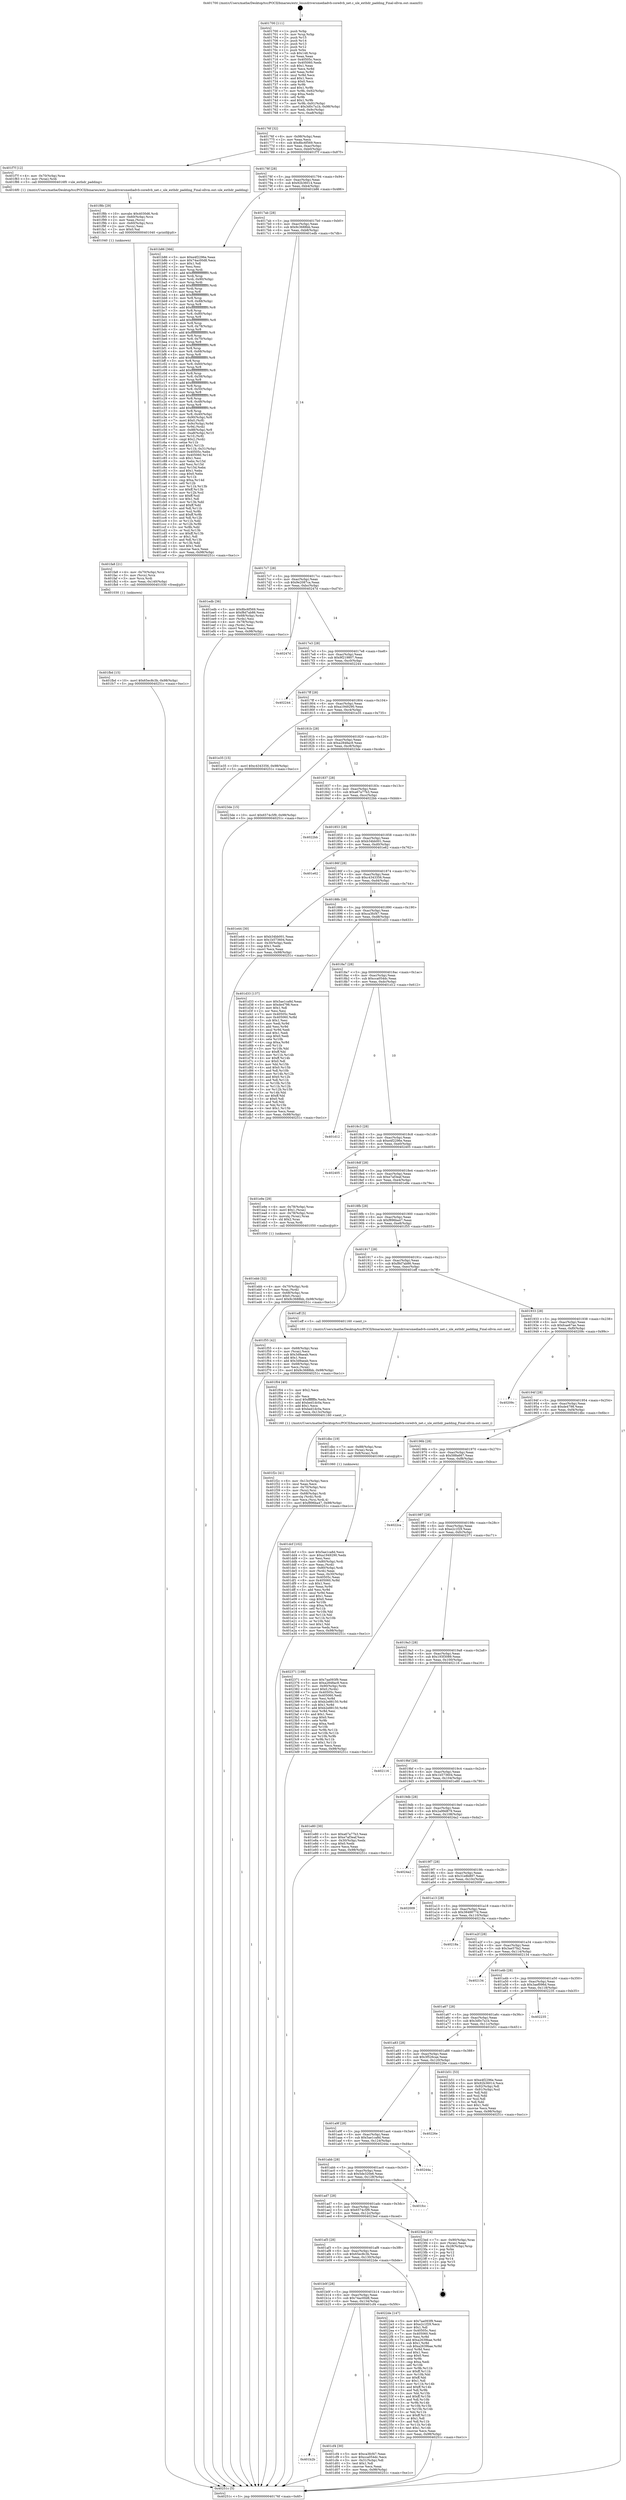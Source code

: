 digraph "0x401700" {
  label = "0x401700 (/mnt/c/Users/mathe/Desktop/tcc/POCII/binaries/extr_linuxdriversmediadvb-coredvb_net.c_ule_exthdr_padding_Final-ollvm.out::main(0))"
  labelloc = "t"
  node[shape=record]

  Entry [label="",width=0.3,height=0.3,shape=circle,fillcolor=black,style=filled]
  "0x40176f" [label="{
     0x40176f [32]\l
     | [instrs]\l
     &nbsp;&nbsp;0x40176f \<+6\>: mov -0x98(%rbp),%eax\l
     &nbsp;&nbsp;0x401775 \<+2\>: mov %eax,%ecx\l
     &nbsp;&nbsp;0x401777 \<+6\>: sub $0x8bc6f569,%ecx\l
     &nbsp;&nbsp;0x40177d \<+6\>: mov %eax,-0xac(%rbp)\l
     &nbsp;&nbsp;0x401783 \<+6\>: mov %ecx,-0xb0(%rbp)\l
     &nbsp;&nbsp;0x401789 \<+6\>: je 0000000000401f7f \<main+0x87f\>\l
  }"]
  "0x401f7f" [label="{
     0x401f7f [12]\l
     | [instrs]\l
     &nbsp;&nbsp;0x401f7f \<+4\>: mov -0x70(%rbp),%rax\l
     &nbsp;&nbsp;0x401f83 \<+3\>: mov (%rax),%rdi\l
     &nbsp;&nbsp;0x401f86 \<+5\>: call 00000000004016f0 \<ule_exthdr_padding\>\l
     | [calls]\l
     &nbsp;&nbsp;0x4016f0 \{1\} (/mnt/c/Users/mathe/Desktop/tcc/POCII/binaries/extr_linuxdriversmediadvb-coredvb_net.c_ule_exthdr_padding_Final-ollvm.out::ule_exthdr_padding)\l
  }"]
  "0x40178f" [label="{
     0x40178f [28]\l
     | [instrs]\l
     &nbsp;&nbsp;0x40178f \<+5\>: jmp 0000000000401794 \<main+0x94\>\l
     &nbsp;&nbsp;0x401794 \<+6\>: mov -0xac(%rbp),%eax\l
     &nbsp;&nbsp;0x40179a \<+5\>: sub $0x92b36014,%eax\l
     &nbsp;&nbsp;0x40179f \<+6\>: mov %eax,-0xb4(%rbp)\l
     &nbsp;&nbsp;0x4017a5 \<+6\>: je 0000000000401b86 \<main+0x486\>\l
  }"]
  Exit [label="",width=0.3,height=0.3,shape=circle,fillcolor=black,style=filled,peripheries=2]
  "0x401b86" [label="{
     0x401b86 [366]\l
     | [instrs]\l
     &nbsp;&nbsp;0x401b86 \<+5\>: mov $0xe4f2296e,%eax\l
     &nbsp;&nbsp;0x401b8b \<+5\>: mov $0x74ac00d8,%ecx\l
     &nbsp;&nbsp;0x401b90 \<+2\>: mov $0x1,%dl\l
     &nbsp;&nbsp;0x401b92 \<+2\>: xor %esi,%esi\l
     &nbsp;&nbsp;0x401b94 \<+3\>: mov %rsp,%rdi\l
     &nbsp;&nbsp;0x401b97 \<+4\>: add $0xfffffffffffffff0,%rdi\l
     &nbsp;&nbsp;0x401b9b \<+3\>: mov %rdi,%rsp\l
     &nbsp;&nbsp;0x401b9e \<+7\>: mov %rdi,-0x90(%rbp)\l
     &nbsp;&nbsp;0x401ba5 \<+3\>: mov %rsp,%rdi\l
     &nbsp;&nbsp;0x401ba8 \<+4\>: add $0xfffffffffffffff0,%rdi\l
     &nbsp;&nbsp;0x401bac \<+3\>: mov %rdi,%rsp\l
     &nbsp;&nbsp;0x401baf \<+3\>: mov %rsp,%r8\l
     &nbsp;&nbsp;0x401bb2 \<+4\>: add $0xfffffffffffffff0,%r8\l
     &nbsp;&nbsp;0x401bb6 \<+3\>: mov %r8,%rsp\l
     &nbsp;&nbsp;0x401bb9 \<+7\>: mov %r8,-0x88(%rbp)\l
     &nbsp;&nbsp;0x401bc0 \<+3\>: mov %rsp,%r8\l
     &nbsp;&nbsp;0x401bc3 \<+4\>: add $0xfffffffffffffff0,%r8\l
     &nbsp;&nbsp;0x401bc7 \<+3\>: mov %r8,%rsp\l
     &nbsp;&nbsp;0x401bca \<+4\>: mov %r8,-0x80(%rbp)\l
     &nbsp;&nbsp;0x401bce \<+3\>: mov %rsp,%r8\l
     &nbsp;&nbsp;0x401bd1 \<+4\>: add $0xfffffffffffffff0,%r8\l
     &nbsp;&nbsp;0x401bd5 \<+3\>: mov %r8,%rsp\l
     &nbsp;&nbsp;0x401bd8 \<+4\>: mov %r8,-0x78(%rbp)\l
     &nbsp;&nbsp;0x401bdc \<+3\>: mov %rsp,%r8\l
     &nbsp;&nbsp;0x401bdf \<+4\>: add $0xfffffffffffffff0,%r8\l
     &nbsp;&nbsp;0x401be3 \<+3\>: mov %r8,%rsp\l
     &nbsp;&nbsp;0x401be6 \<+4\>: mov %r8,-0x70(%rbp)\l
     &nbsp;&nbsp;0x401bea \<+3\>: mov %rsp,%r8\l
     &nbsp;&nbsp;0x401bed \<+4\>: add $0xfffffffffffffff0,%r8\l
     &nbsp;&nbsp;0x401bf1 \<+3\>: mov %r8,%rsp\l
     &nbsp;&nbsp;0x401bf4 \<+4\>: mov %r8,-0x68(%rbp)\l
     &nbsp;&nbsp;0x401bf8 \<+3\>: mov %rsp,%r8\l
     &nbsp;&nbsp;0x401bfb \<+4\>: add $0xfffffffffffffff0,%r8\l
     &nbsp;&nbsp;0x401bff \<+3\>: mov %r8,%rsp\l
     &nbsp;&nbsp;0x401c02 \<+4\>: mov %r8,-0x60(%rbp)\l
     &nbsp;&nbsp;0x401c06 \<+3\>: mov %rsp,%r8\l
     &nbsp;&nbsp;0x401c09 \<+4\>: add $0xfffffffffffffff0,%r8\l
     &nbsp;&nbsp;0x401c0d \<+3\>: mov %r8,%rsp\l
     &nbsp;&nbsp;0x401c10 \<+4\>: mov %r8,-0x58(%rbp)\l
     &nbsp;&nbsp;0x401c14 \<+3\>: mov %rsp,%r8\l
     &nbsp;&nbsp;0x401c17 \<+4\>: add $0xfffffffffffffff0,%r8\l
     &nbsp;&nbsp;0x401c1b \<+3\>: mov %r8,%rsp\l
     &nbsp;&nbsp;0x401c1e \<+4\>: mov %r8,-0x50(%rbp)\l
     &nbsp;&nbsp;0x401c22 \<+3\>: mov %rsp,%r8\l
     &nbsp;&nbsp;0x401c25 \<+4\>: add $0xfffffffffffffff0,%r8\l
     &nbsp;&nbsp;0x401c29 \<+3\>: mov %r8,%rsp\l
     &nbsp;&nbsp;0x401c2c \<+4\>: mov %r8,-0x48(%rbp)\l
     &nbsp;&nbsp;0x401c30 \<+3\>: mov %rsp,%r8\l
     &nbsp;&nbsp;0x401c33 \<+4\>: add $0xfffffffffffffff0,%r8\l
     &nbsp;&nbsp;0x401c37 \<+3\>: mov %r8,%rsp\l
     &nbsp;&nbsp;0x401c3a \<+4\>: mov %r8,-0x40(%rbp)\l
     &nbsp;&nbsp;0x401c3e \<+7\>: mov -0x90(%rbp),%r8\l
     &nbsp;&nbsp;0x401c45 \<+7\>: movl $0x0,(%r8)\l
     &nbsp;&nbsp;0x401c4c \<+7\>: mov -0x9c(%rbp),%r9d\l
     &nbsp;&nbsp;0x401c53 \<+3\>: mov %r9d,(%rdi)\l
     &nbsp;&nbsp;0x401c56 \<+7\>: mov -0x88(%rbp),%r8\l
     &nbsp;&nbsp;0x401c5d \<+7\>: mov -0xa8(%rbp),%r10\l
     &nbsp;&nbsp;0x401c64 \<+3\>: mov %r10,(%r8)\l
     &nbsp;&nbsp;0x401c67 \<+3\>: cmpl $0x2,(%rdi)\l
     &nbsp;&nbsp;0x401c6a \<+4\>: setne %r11b\l
     &nbsp;&nbsp;0x401c6e \<+4\>: and $0x1,%r11b\l
     &nbsp;&nbsp;0x401c72 \<+4\>: mov %r11b,-0x31(%rbp)\l
     &nbsp;&nbsp;0x401c76 \<+7\>: mov 0x40505c,%ebx\l
     &nbsp;&nbsp;0x401c7d \<+8\>: mov 0x405060,%r14d\l
     &nbsp;&nbsp;0x401c85 \<+3\>: sub $0x1,%esi\l
     &nbsp;&nbsp;0x401c88 \<+3\>: mov %ebx,%r15d\l
     &nbsp;&nbsp;0x401c8b \<+3\>: add %esi,%r15d\l
     &nbsp;&nbsp;0x401c8e \<+4\>: imul %r15d,%ebx\l
     &nbsp;&nbsp;0x401c92 \<+3\>: and $0x1,%ebx\l
     &nbsp;&nbsp;0x401c95 \<+3\>: cmp $0x0,%ebx\l
     &nbsp;&nbsp;0x401c98 \<+4\>: sete %r11b\l
     &nbsp;&nbsp;0x401c9c \<+4\>: cmp $0xa,%r14d\l
     &nbsp;&nbsp;0x401ca0 \<+4\>: setl %r12b\l
     &nbsp;&nbsp;0x401ca4 \<+3\>: mov %r11b,%r13b\l
     &nbsp;&nbsp;0x401ca7 \<+4\>: xor $0xff,%r13b\l
     &nbsp;&nbsp;0x401cab \<+3\>: mov %r12b,%sil\l
     &nbsp;&nbsp;0x401cae \<+4\>: xor $0xff,%sil\l
     &nbsp;&nbsp;0x401cb2 \<+3\>: xor $0x1,%dl\l
     &nbsp;&nbsp;0x401cb5 \<+3\>: mov %r13b,%dil\l
     &nbsp;&nbsp;0x401cb8 \<+4\>: and $0xff,%dil\l
     &nbsp;&nbsp;0x401cbc \<+3\>: and %dl,%r11b\l
     &nbsp;&nbsp;0x401cbf \<+3\>: mov %sil,%r8b\l
     &nbsp;&nbsp;0x401cc2 \<+4\>: and $0xff,%r8b\l
     &nbsp;&nbsp;0x401cc6 \<+3\>: and %dl,%r12b\l
     &nbsp;&nbsp;0x401cc9 \<+3\>: or %r11b,%dil\l
     &nbsp;&nbsp;0x401ccc \<+3\>: or %r12b,%r8b\l
     &nbsp;&nbsp;0x401ccf \<+3\>: xor %r8b,%dil\l
     &nbsp;&nbsp;0x401cd2 \<+3\>: or %sil,%r13b\l
     &nbsp;&nbsp;0x401cd5 \<+4\>: xor $0xff,%r13b\l
     &nbsp;&nbsp;0x401cd9 \<+3\>: or $0x1,%dl\l
     &nbsp;&nbsp;0x401cdc \<+3\>: and %dl,%r13b\l
     &nbsp;&nbsp;0x401cdf \<+3\>: or %r13b,%dil\l
     &nbsp;&nbsp;0x401ce2 \<+4\>: test $0x1,%dil\l
     &nbsp;&nbsp;0x401ce6 \<+3\>: cmovne %ecx,%eax\l
     &nbsp;&nbsp;0x401ce9 \<+6\>: mov %eax,-0x98(%rbp)\l
     &nbsp;&nbsp;0x401cef \<+5\>: jmp 000000000040251c \<main+0xe1c\>\l
  }"]
  "0x4017ab" [label="{
     0x4017ab [28]\l
     | [instrs]\l
     &nbsp;&nbsp;0x4017ab \<+5\>: jmp 00000000004017b0 \<main+0xb0\>\l
     &nbsp;&nbsp;0x4017b0 \<+6\>: mov -0xac(%rbp),%eax\l
     &nbsp;&nbsp;0x4017b6 \<+5\>: sub $0x9c3688bb,%eax\l
     &nbsp;&nbsp;0x4017bb \<+6\>: mov %eax,-0xb8(%rbp)\l
     &nbsp;&nbsp;0x4017c1 \<+6\>: je 0000000000401edb \<main+0x7db\>\l
  }"]
  "0x401fbd" [label="{
     0x401fbd [15]\l
     | [instrs]\l
     &nbsp;&nbsp;0x401fbd \<+10\>: movl $0x65ec8c3b,-0x98(%rbp)\l
     &nbsp;&nbsp;0x401fc7 \<+5\>: jmp 000000000040251c \<main+0xe1c\>\l
  }"]
  "0x401edb" [label="{
     0x401edb [36]\l
     | [instrs]\l
     &nbsp;&nbsp;0x401edb \<+5\>: mov $0x8bc6f569,%eax\l
     &nbsp;&nbsp;0x401ee0 \<+5\>: mov $0xf8d7ab86,%ecx\l
     &nbsp;&nbsp;0x401ee5 \<+4\>: mov -0x68(%rbp),%rdx\l
     &nbsp;&nbsp;0x401ee9 \<+2\>: mov (%rdx),%esi\l
     &nbsp;&nbsp;0x401eeb \<+4\>: mov -0x78(%rbp),%rdx\l
     &nbsp;&nbsp;0x401eef \<+2\>: cmp (%rdx),%esi\l
     &nbsp;&nbsp;0x401ef1 \<+3\>: cmovl %ecx,%eax\l
     &nbsp;&nbsp;0x401ef4 \<+6\>: mov %eax,-0x98(%rbp)\l
     &nbsp;&nbsp;0x401efa \<+5\>: jmp 000000000040251c \<main+0xe1c\>\l
  }"]
  "0x4017c7" [label="{
     0x4017c7 [28]\l
     | [instrs]\l
     &nbsp;&nbsp;0x4017c7 \<+5\>: jmp 00000000004017cc \<main+0xcc\>\l
     &nbsp;&nbsp;0x4017cc \<+6\>: mov -0xac(%rbp),%eax\l
     &nbsp;&nbsp;0x4017d2 \<+5\>: sub $0x9e2087ca,%eax\l
     &nbsp;&nbsp;0x4017d7 \<+6\>: mov %eax,-0xbc(%rbp)\l
     &nbsp;&nbsp;0x4017dd \<+6\>: je 000000000040247d \<main+0xd7d\>\l
  }"]
  "0x401fa8" [label="{
     0x401fa8 [21]\l
     | [instrs]\l
     &nbsp;&nbsp;0x401fa8 \<+4\>: mov -0x70(%rbp),%rcx\l
     &nbsp;&nbsp;0x401fac \<+3\>: mov (%rcx),%rcx\l
     &nbsp;&nbsp;0x401faf \<+3\>: mov %rcx,%rdi\l
     &nbsp;&nbsp;0x401fb2 \<+6\>: mov %eax,-0x140(%rbp)\l
     &nbsp;&nbsp;0x401fb8 \<+5\>: call 0000000000401030 \<free@plt\>\l
     | [calls]\l
     &nbsp;&nbsp;0x401030 \{1\} (unknown)\l
  }"]
  "0x40247d" [label="{
     0x40247d\l
  }", style=dashed]
  "0x4017e3" [label="{
     0x4017e3 [28]\l
     | [instrs]\l
     &nbsp;&nbsp;0x4017e3 \<+5\>: jmp 00000000004017e8 \<main+0xe8\>\l
     &nbsp;&nbsp;0x4017e8 \<+6\>: mov -0xac(%rbp),%eax\l
     &nbsp;&nbsp;0x4017ee \<+5\>: sub $0x9f219807,%eax\l
     &nbsp;&nbsp;0x4017f3 \<+6\>: mov %eax,-0xc0(%rbp)\l
     &nbsp;&nbsp;0x4017f9 \<+6\>: je 0000000000402244 \<main+0xb44\>\l
  }"]
  "0x401f8b" [label="{
     0x401f8b [29]\l
     | [instrs]\l
     &nbsp;&nbsp;0x401f8b \<+10\>: movabs $0x4030d6,%rdi\l
     &nbsp;&nbsp;0x401f95 \<+4\>: mov -0x60(%rbp),%rcx\l
     &nbsp;&nbsp;0x401f99 \<+2\>: mov %eax,(%rcx)\l
     &nbsp;&nbsp;0x401f9b \<+4\>: mov -0x60(%rbp),%rcx\l
     &nbsp;&nbsp;0x401f9f \<+2\>: mov (%rcx),%esi\l
     &nbsp;&nbsp;0x401fa1 \<+2\>: mov $0x0,%al\l
     &nbsp;&nbsp;0x401fa3 \<+5\>: call 0000000000401040 \<printf@plt\>\l
     | [calls]\l
     &nbsp;&nbsp;0x401040 \{1\} (unknown)\l
  }"]
  "0x402244" [label="{
     0x402244\l
  }", style=dashed]
  "0x4017ff" [label="{
     0x4017ff [28]\l
     | [instrs]\l
     &nbsp;&nbsp;0x4017ff \<+5\>: jmp 0000000000401804 \<main+0x104\>\l
     &nbsp;&nbsp;0x401804 \<+6\>: mov -0xac(%rbp),%eax\l
     &nbsp;&nbsp;0x40180a \<+5\>: sub $0xa1949290,%eax\l
     &nbsp;&nbsp;0x40180f \<+6\>: mov %eax,-0xc4(%rbp)\l
     &nbsp;&nbsp;0x401815 \<+6\>: je 0000000000401e35 \<main+0x735\>\l
  }"]
  "0x401f2c" [label="{
     0x401f2c [41]\l
     | [instrs]\l
     &nbsp;&nbsp;0x401f2c \<+6\>: mov -0x13c(%rbp),%ecx\l
     &nbsp;&nbsp;0x401f32 \<+3\>: imul %eax,%ecx\l
     &nbsp;&nbsp;0x401f35 \<+4\>: mov -0x70(%rbp),%rsi\l
     &nbsp;&nbsp;0x401f39 \<+3\>: mov (%rsi),%rsi\l
     &nbsp;&nbsp;0x401f3c \<+4\>: mov -0x68(%rbp),%rdi\l
     &nbsp;&nbsp;0x401f40 \<+3\>: movslq (%rdi),%rdi\l
     &nbsp;&nbsp;0x401f43 \<+3\>: mov %ecx,(%rsi,%rdi,4)\l
     &nbsp;&nbsp;0x401f46 \<+10\>: movl $0xf896ba47,-0x98(%rbp)\l
     &nbsp;&nbsp;0x401f50 \<+5\>: jmp 000000000040251c \<main+0xe1c\>\l
  }"]
  "0x401e35" [label="{
     0x401e35 [15]\l
     | [instrs]\l
     &nbsp;&nbsp;0x401e35 \<+10\>: movl $0xc4343356,-0x98(%rbp)\l
     &nbsp;&nbsp;0x401e3f \<+5\>: jmp 000000000040251c \<main+0xe1c\>\l
  }"]
  "0x40181b" [label="{
     0x40181b [28]\l
     | [instrs]\l
     &nbsp;&nbsp;0x40181b \<+5\>: jmp 0000000000401820 \<main+0x120\>\l
     &nbsp;&nbsp;0x401820 \<+6\>: mov -0xac(%rbp),%eax\l
     &nbsp;&nbsp;0x401826 \<+5\>: sub $0xa2848ac9,%eax\l
     &nbsp;&nbsp;0x40182b \<+6\>: mov %eax,-0xc8(%rbp)\l
     &nbsp;&nbsp;0x401831 \<+6\>: je 00000000004023de \<main+0xcde\>\l
  }"]
  "0x401f04" [label="{
     0x401f04 [40]\l
     | [instrs]\l
     &nbsp;&nbsp;0x401f04 \<+5\>: mov $0x2,%ecx\l
     &nbsp;&nbsp;0x401f09 \<+1\>: cltd\l
     &nbsp;&nbsp;0x401f0a \<+2\>: idiv %ecx\l
     &nbsp;&nbsp;0x401f0c \<+6\>: imul $0xfffffffe,%edx,%ecx\l
     &nbsp;&nbsp;0x401f12 \<+6\>: add $0xbed1dc0a,%ecx\l
     &nbsp;&nbsp;0x401f18 \<+3\>: add $0x1,%ecx\l
     &nbsp;&nbsp;0x401f1b \<+6\>: sub $0xbed1dc0a,%ecx\l
     &nbsp;&nbsp;0x401f21 \<+6\>: mov %ecx,-0x13c(%rbp)\l
     &nbsp;&nbsp;0x401f27 \<+5\>: call 0000000000401160 \<next_i\>\l
     | [calls]\l
     &nbsp;&nbsp;0x401160 \{1\} (/mnt/c/Users/mathe/Desktop/tcc/POCII/binaries/extr_linuxdriversmediadvb-coredvb_net.c_ule_exthdr_padding_Final-ollvm.out::next_i)\l
  }"]
  "0x4023de" [label="{
     0x4023de [15]\l
     | [instrs]\l
     &nbsp;&nbsp;0x4023de \<+10\>: movl $0x6574c5f9,-0x98(%rbp)\l
     &nbsp;&nbsp;0x4023e8 \<+5\>: jmp 000000000040251c \<main+0xe1c\>\l
  }"]
  "0x401837" [label="{
     0x401837 [28]\l
     | [instrs]\l
     &nbsp;&nbsp;0x401837 \<+5\>: jmp 000000000040183c \<main+0x13c\>\l
     &nbsp;&nbsp;0x40183c \<+6\>: mov -0xac(%rbp),%eax\l
     &nbsp;&nbsp;0x401842 \<+5\>: sub $0xa67a77b3,%eax\l
     &nbsp;&nbsp;0x401847 \<+6\>: mov %eax,-0xcc(%rbp)\l
     &nbsp;&nbsp;0x40184d \<+6\>: je 00000000004022bb \<main+0xbbb\>\l
  }"]
  "0x401ebb" [label="{
     0x401ebb [32]\l
     | [instrs]\l
     &nbsp;&nbsp;0x401ebb \<+4\>: mov -0x70(%rbp),%rdi\l
     &nbsp;&nbsp;0x401ebf \<+3\>: mov %rax,(%rdi)\l
     &nbsp;&nbsp;0x401ec2 \<+4\>: mov -0x68(%rbp),%rax\l
     &nbsp;&nbsp;0x401ec6 \<+6\>: movl $0x0,(%rax)\l
     &nbsp;&nbsp;0x401ecc \<+10\>: movl $0x9c3688bb,-0x98(%rbp)\l
     &nbsp;&nbsp;0x401ed6 \<+5\>: jmp 000000000040251c \<main+0xe1c\>\l
  }"]
  "0x4022bb" [label="{
     0x4022bb\l
  }", style=dashed]
  "0x401853" [label="{
     0x401853 [28]\l
     | [instrs]\l
     &nbsp;&nbsp;0x401853 \<+5\>: jmp 0000000000401858 \<main+0x158\>\l
     &nbsp;&nbsp;0x401858 \<+6\>: mov -0xac(%rbp),%eax\l
     &nbsp;&nbsp;0x40185e \<+5\>: sub $0xb34bb001,%eax\l
     &nbsp;&nbsp;0x401863 \<+6\>: mov %eax,-0xd0(%rbp)\l
     &nbsp;&nbsp;0x401869 \<+6\>: je 0000000000401e62 \<main+0x762\>\l
  }"]
  "0x401dcf" [label="{
     0x401dcf [102]\l
     | [instrs]\l
     &nbsp;&nbsp;0x401dcf \<+5\>: mov $0x5ae1ca8d,%ecx\l
     &nbsp;&nbsp;0x401dd4 \<+5\>: mov $0xa1949290,%edx\l
     &nbsp;&nbsp;0x401dd9 \<+2\>: xor %esi,%esi\l
     &nbsp;&nbsp;0x401ddb \<+4\>: mov -0x80(%rbp),%rdi\l
     &nbsp;&nbsp;0x401ddf \<+2\>: mov %eax,(%rdi)\l
     &nbsp;&nbsp;0x401de1 \<+4\>: mov -0x80(%rbp),%rdi\l
     &nbsp;&nbsp;0x401de5 \<+2\>: mov (%rdi),%eax\l
     &nbsp;&nbsp;0x401de7 \<+3\>: mov %eax,-0x30(%rbp)\l
     &nbsp;&nbsp;0x401dea \<+7\>: mov 0x40505c,%eax\l
     &nbsp;&nbsp;0x401df1 \<+8\>: mov 0x405060,%r8d\l
     &nbsp;&nbsp;0x401df9 \<+3\>: sub $0x1,%esi\l
     &nbsp;&nbsp;0x401dfc \<+3\>: mov %eax,%r9d\l
     &nbsp;&nbsp;0x401dff \<+3\>: add %esi,%r9d\l
     &nbsp;&nbsp;0x401e02 \<+4\>: imul %r9d,%eax\l
     &nbsp;&nbsp;0x401e06 \<+3\>: and $0x1,%eax\l
     &nbsp;&nbsp;0x401e09 \<+3\>: cmp $0x0,%eax\l
     &nbsp;&nbsp;0x401e0c \<+4\>: sete %r10b\l
     &nbsp;&nbsp;0x401e10 \<+4\>: cmp $0xa,%r8d\l
     &nbsp;&nbsp;0x401e14 \<+4\>: setl %r11b\l
     &nbsp;&nbsp;0x401e18 \<+3\>: mov %r10b,%bl\l
     &nbsp;&nbsp;0x401e1b \<+3\>: and %r11b,%bl\l
     &nbsp;&nbsp;0x401e1e \<+3\>: xor %r11b,%r10b\l
     &nbsp;&nbsp;0x401e21 \<+3\>: or %r10b,%bl\l
     &nbsp;&nbsp;0x401e24 \<+3\>: test $0x1,%bl\l
     &nbsp;&nbsp;0x401e27 \<+3\>: cmovne %edx,%ecx\l
     &nbsp;&nbsp;0x401e2a \<+6\>: mov %ecx,-0x98(%rbp)\l
     &nbsp;&nbsp;0x401e30 \<+5\>: jmp 000000000040251c \<main+0xe1c\>\l
  }"]
  "0x401e62" [label="{
     0x401e62\l
  }", style=dashed]
  "0x40186f" [label="{
     0x40186f [28]\l
     | [instrs]\l
     &nbsp;&nbsp;0x40186f \<+5\>: jmp 0000000000401874 \<main+0x174\>\l
     &nbsp;&nbsp;0x401874 \<+6\>: mov -0xac(%rbp),%eax\l
     &nbsp;&nbsp;0x40187a \<+5\>: sub $0xc4343356,%eax\l
     &nbsp;&nbsp;0x40187f \<+6\>: mov %eax,-0xd4(%rbp)\l
     &nbsp;&nbsp;0x401885 \<+6\>: je 0000000000401e44 \<main+0x744\>\l
  }"]
  "0x401b2b" [label="{
     0x401b2b\l
  }", style=dashed]
  "0x401e44" [label="{
     0x401e44 [30]\l
     | [instrs]\l
     &nbsp;&nbsp;0x401e44 \<+5\>: mov $0xb34bb001,%eax\l
     &nbsp;&nbsp;0x401e49 \<+5\>: mov $0x1b573604,%ecx\l
     &nbsp;&nbsp;0x401e4e \<+3\>: mov -0x30(%rbp),%edx\l
     &nbsp;&nbsp;0x401e51 \<+3\>: cmp $0x1,%edx\l
     &nbsp;&nbsp;0x401e54 \<+3\>: cmovl %ecx,%eax\l
     &nbsp;&nbsp;0x401e57 \<+6\>: mov %eax,-0x98(%rbp)\l
     &nbsp;&nbsp;0x401e5d \<+5\>: jmp 000000000040251c \<main+0xe1c\>\l
  }"]
  "0x40188b" [label="{
     0x40188b [28]\l
     | [instrs]\l
     &nbsp;&nbsp;0x40188b \<+5\>: jmp 0000000000401890 \<main+0x190\>\l
     &nbsp;&nbsp;0x401890 \<+6\>: mov -0xac(%rbp),%eax\l
     &nbsp;&nbsp;0x401896 \<+5\>: sub $0xca3fcf47,%eax\l
     &nbsp;&nbsp;0x40189b \<+6\>: mov %eax,-0xd8(%rbp)\l
     &nbsp;&nbsp;0x4018a1 \<+6\>: je 0000000000401d33 \<main+0x633\>\l
  }"]
  "0x401cf4" [label="{
     0x401cf4 [30]\l
     | [instrs]\l
     &nbsp;&nbsp;0x401cf4 \<+5\>: mov $0xca3fcf47,%eax\l
     &nbsp;&nbsp;0x401cf9 \<+5\>: mov $0xcca054dc,%ecx\l
     &nbsp;&nbsp;0x401cfe \<+3\>: mov -0x31(%rbp),%dl\l
     &nbsp;&nbsp;0x401d01 \<+3\>: test $0x1,%dl\l
     &nbsp;&nbsp;0x401d04 \<+3\>: cmovne %ecx,%eax\l
     &nbsp;&nbsp;0x401d07 \<+6\>: mov %eax,-0x98(%rbp)\l
     &nbsp;&nbsp;0x401d0d \<+5\>: jmp 000000000040251c \<main+0xe1c\>\l
  }"]
  "0x401d33" [label="{
     0x401d33 [137]\l
     | [instrs]\l
     &nbsp;&nbsp;0x401d33 \<+5\>: mov $0x5ae1ca8d,%eax\l
     &nbsp;&nbsp;0x401d38 \<+5\>: mov $0xde4798,%ecx\l
     &nbsp;&nbsp;0x401d3d \<+2\>: mov $0x1,%dl\l
     &nbsp;&nbsp;0x401d3f \<+2\>: xor %esi,%esi\l
     &nbsp;&nbsp;0x401d41 \<+7\>: mov 0x40505c,%edi\l
     &nbsp;&nbsp;0x401d48 \<+8\>: mov 0x405060,%r8d\l
     &nbsp;&nbsp;0x401d50 \<+3\>: sub $0x1,%esi\l
     &nbsp;&nbsp;0x401d53 \<+3\>: mov %edi,%r9d\l
     &nbsp;&nbsp;0x401d56 \<+3\>: add %esi,%r9d\l
     &nbsp;&nbsp;0x401d59 \<+4\>: imul %r9d,%edi\l
     &nbsp;&nbsp;0x401d5d \<+3\>: and $0x1,%edi\l
     &nbsp;&nbsp;0x401d60 \<+3\>: cmp $0x0,%edi\l
     &nbsp;&nbsp;0x401d63 \<+4\>: sete %r10b\l
     &nbsp;&nbsp;0x401d67 \<+4\>: cmp $0xa,%r8d\l
     &nbsp;&nbsp;0x401d6b \<+4\>: setl %r11b\l
     &nbsp;&nbsp;0x401d6f \<+3\>: mov %r10b,%bl\l
     &nbsp;&nbsp;0x401d72 \<+3\>: xor $0xff,%bl\l
     &nbsp;&nbsp;0x401d75 \<+3\>: mov %r11b,%r14b\l
     &nbsp;&nbsp;0x401d78 \<+4\>: xor $0xff,%r14b\l
     &nbsp;&nbsp;0x401d7c \<+3\>: xor $0x0,%dl\l
     &nbsp;&nbsp;0x401d7f \<+3\>: mov %bl,%r15b\l
     &nbsp;&nbsp;0x401d82 \<+4\>: and $0x0,%r15b\l
     &nbsp;&nbsp;0x401d86 \<+3\>: and %dl,%r10b\l
     &nbsp;&nbsp;0x401d89 \<+3\>: mov %r14b,%r12b\l
     &nbsp;&nbsp;0x401d8c \<+4\>: and $0x0,%r12b\l
     &nbsp;&nbsp;0x401d90 \<+3\>: and %dl,%r11b\l
     &nbsp;&nbsp;0x401d93 \<+3\>: or %r10b,%r15b\l
     &nbsp;&nbsp;0x401d96 \<+3\>: or %r11b,%r12b\l
     &nbsp;&nbsp;0x401d99 \<+3\>: xor %r12b,%r15b\l
     &nbsp;&nbsp;0x401d9c \<+3\>: or %r14b,%bl\l
     &nbsp;&nbsp;0x401d9f \<+3\>: xor $0xff,%bl\l
     &nbsp;&nbsp;0x401da2 \<+3\>: or $0x0,%dl\l
     &nbsp;&nbsp;0x401da5 \<+2\>: and %dl,%bl\l
     &nbsp;&nbsp;0x401da7 \<+3\>: or %bl,%r15b\l
     &nbsp;&nbsp;0x401daa \<+4\>: test $0x1,%r15b\l
     &nbsp;&nbsp;0x401dae \<+3\>: cmovne %ecx,%eax\l
     &nbsp;&nbsp;0x401db1 \<+6\>: mov %eax,-0x98(%rbp)\l
     &nbsp;&nbsp;0x401db7 \<+5\>: jmp 000000000040251c \<main+0xe1c\>\l
  }"]
  "0x4018a7" [label="{
     0x4018a7 [28]\l
     | [instrs]\l
     &nbsp;&nbsp;0x4018a7 \<+5\>: jmp 00000000004018ac \<main+0x1ac\>\l
     &nbsp;&nbsp;0x4018ac \<+6\>: mov -0xac(%rbp),%eax\l
     &nbsp;&nbsp;0x4018b2 \<+5\>: sub $0xcca054dc,%eax\l
     &nbsp;&nbsp;0x4018b7 \<+6\>: mov %eax,-0xdc(%rbp)\l
     &nbsp;&nbsp;0x4018bd \<+6\>: je 0000000000401d12 \<main+0x612\>\l
  }"]
  "0x401b0f" [label="{
     0x401b0f [28]\l
     | [instrs]\l
     &nbsp;&nbsp;0x401b0f \<+5\>: jmp 0000000000401b14 \<main+0x414\>\l
     &nbsp;&nbsp;0x401b14 \<+6\>: mov -0xac(%rbp),%eax\l
     &nbsp;&nbsp;0x401b1a \<+5\>: sub $0x74ac00d8,%eax\l
     &nbsp;&nbsp;0x401b1f \<+6\>: mov %eax,-0x134(%rbp)\l
     &nbsp;&nbsp;0x401b25 \<+6\>: je 0000000000401cf4 \<main+0x5f4\>\l
  }"]
  "0x401d12" [label="{
     0x401d12\l
  }", style=dashed]
  "0x4018c3" [label="{
     0x4018c3 [28]\l
     | [instrs]\l
     &nbsp;&nbsp;0x4018c3 \<+5\>: jmp 00000000004018c8 \<main+0x1c8\>\l
     &nbsp;&nbsp;0x4018c8 \<+6\>: mov -0xac(%rbp),%eax\l
     &nbsp;&nbsp;0x4018ce \<+5\>: sub $0xe4f2296e,%eax\l
     &nbsp;&nbsp;0x4018d3 \<+6\>: mov %eax,-0xe0(%rbp)\l
     &nbsp;&nbsp;0x4018d9 \<+6\>: je 0000000000402405 \<main+0xd05\>\l
  }"]
  "0x4022de" [label="{
     0x4022de [147]\l
     | [instrs]\l
     &nbsp;&nbsp;0x4022de \<+5\>: mov $0x7aa093f9,%eax\l
     &nbsp;&nbsp;0x4022e3 \<+5\>: mov $0xe2c1f29,%ecx\l
     &nbsp;&nbsp;0x4022e8 \<+2\>: mov $0x1,%dl\l
     &nbsp;&nbsp;0x4022ea \<+7\>: mov 0x40505c,%esi\l
     &nbsp;&nbsp;0x4022f1 \<+7\>: mov 0x405060,%edi\l
     &nbsp;&nbsp;0x4022f8 \<+3\>: mov %esi,%r8d\l
     &nbsp;&nbsp;0x4022fb \<+7\>: add $0xa2639bae,%r8d\l
     &nbsp;&nbsp;0x402302 \<+4\>: sub $0x1,%r8d\l
     &nbsp;&nbsp;0x402306 \<+7\>: sub $0xa2639bae,%r8d\l
     &nbsp;&nbsp;0x40230d \<+4\>: imul %r8d,%esi\l
     &nbsp;&nbsp;0x402311 \<+3\>: and $0x1,%esi\l
     &nbsp;&nbsp;0x402314 \<+3\>: cmp $0x0,%esi\l
     &nbsp;&nbsp;0x402317 \<+4\>: sete %r9b\l
     &nbsp;&nbsp;0x40231b \<+3\>: cmp $0xa,%edi\l
     &nbsp;&nbsp;0x40231e \<+4\>: setl %r10b\l
     &nbsp;&nbsp;0x402322 \<+3\>: mov %r9b,%r11b\l
     &nbsp;&nbsp;0x402325 \<+4\>: xor $0xff,%r11b\l
     &nbsp;&nbsp;0x402329 \<+3\>: mov %r10b,%bl\l
     &nbsp;&nbsp;0x40232c \<+3\>: xor $0xff,%bl\l
     &nbsp;&nbsp;0x40232f \<+3\>: xor $0x1,%dl\l
     &nbsp;&nbsp;0x402332 \<+3\>: mov %r11b,%r14b\l
     &nbsp;&nbsp;0x402335 \<+4\>: and $0xff,%r14b\l
     &nbsp;&nbsp;0x402339 \<+3\>: and %dl,%r9b\l
     &nbsp;&nbsp;0x40233c \<+3\>: mov %bl,%r15b\l
     &nbsp;&nbsp;0x40233f \<+4\>: and $0xff,%r15b\l
     &nbsp;&nbsp;0x402343 \<+3\>: and %dl,%r10b\l
     &nbsp;&nbsp;0x402346 \<+3\>: or %r9b,%r14b\l
     &nbsp;&nbsp;0x402349 \<+3\>: or %r10b,%r15b\l
     &nbsp;&nbsp;0x40234c \<+3\>: xor %r15b,%r14b\l
     &nbsp;&nbsp;0x40234f \<+3\>: or %bl,%r11b\l
     &nbsp;&nbsp;0x402352 \<+4\>: xor $0xff,%r11b\l
     &nbsp;&nbsp;0x402356 \<+3\>: or $0x1,%dl\l
     &nbsp;&nbsp;0x402359 \<+3\>: and %dl,%r11b\l
     &nbsp;&nbsp;0x40235c \<+3\>: or %r11b,%r14b\l
     &nbsp;&nbsp;0x40235f \<+4\>: test $0x1,%r14b\l
     &nbsp;&nbsp;0x402363 \<+3\>: cmovne %ecx,%eax\l
     &nbsp;&nbsp;0x402366 \<+6\>: mov %eax,-0x98(%rbp)\l
     &nbsp;&nbsp;0x40236c \<+5\>: jmp 000000000040251c \<main+0xe1c\>\l
  }"]
  "0x402405" [label="{
     0x402405\l
  }", style=dashed]
  "0x4018df" [label="{
     0x4018df [28]\l
     | [instrs]\l
     &nbsp;&nbsp;0x4018df \<+5\>: jmp 00000000004018e4 \<main+0x1e4\>\l
     &nbsp;&nbsp;0x4018e4 \<+6\>: mov -0xac(%rbp),%eax\l
     &nbsp;&nbsp;0x4018ea \<+5\>: sub $0xe7af3eaf,%eax\l
     &nbsp;&nbsp;0x4018ef \<+6\>: mov %eax,-0xe4(%rbp)\l
     &nbsp;&nbsp;0x4018f5 \<+6\>: je 0000000000401e9e \<main+0x79e\>\l
  }"]
  "0x401af3" [label="{
     0x401af3 [28]\l
     | [instrs]\l
     &nbsp;&nbsp;0x401af3 \<+5\>: jmp 0000000000401af8 \<main+0x3f8\>\l
     &nbsp;&nbsp;0x401af8 \<+6\>: mov -0xac(%rbp),%eax\l
     &nbsp;&nbsp;0x401afe \<+5\>: sub $0x65ec8c3b,%eax\l
     &nbsp;&nbsp;0x401b03 \<+6\>: mov %eax,-0x130(%rbp)\l
     &nbsp;&nbsp;0x401b09 \<+6\>: je 00000000004022de \<main+0xbde\>\l
  }"]
  "0x401e9e" [label="{
     0x401e9e [29]\l
     | [instrs]\l
     &nbsp;&nbsp;0x401e9e \<+4\>: mov -0x78(%rbp),%rax\l
     &nbsp;&nbsp;0x401ea2 \<+6\>: movl $0x1,(%rax)\l
     &nbsp;&nbsp;0x401ea8 \<+4\>: mov -0x78(%rbp),%rax\l
     &nbsp;&nbsp;0x401eac \<+3\>: movslq (%rax),%rax\l
     &nbsp;&nbsp;0x401eaf \<+4\>: shl $0x2,%rax\l
     &nbsp;&nbsp;0x401eb3 \<+3\>: mov %rax,%rdi\l
     &nbsp;&nbsp;0x401eb6 \<+5\>: call 0000000000401050 \<malloc@plt\>\l
     | [calls]\l
     &nbsp;&nbsp;0x401050 \{1\} (unknown)\l
  }"]
  "0x4018fb" [label="{
     0x4018fb [28]\l
     | [instrs]\l
     &nbsp;&nbsp;0x4018fb \<+5\>: jmp 0000000000401900 \<main+0x200\>\l
     &nbsp;&nbsp;0x401900 \<+6\>: mov -0xac(%rbp),%eax\l
     &nbsp;&nbsp;0x401906 \<+5\>: sub $0xf896ba47,%eax\l
     &nbsp;&nbsp;0x40190b \<+6\>: mov %eax,-0xe8(%rbp)\l
     &nbsp;&nbsp;0x401911 \<+6\>: je 0000000000401f55 \<main+0x855\>\l
  }"]
  "0x4023ed" [label="{
     0x4023ed [24]\l
     | [instrs]\l
     &nbsp;&nbsp;0x4023ed \<+7\>: mov -0x90(%rbp),%rax\l
     &nbsp;&nbsp;0x4023f4 \<+2\>: mov (%rax),%eax\l
     &nbsp;&nbsp;0x4023f6 \<+4\>: lea -0x28(%rbp),%rsp\l
     &nbsp;&nbsp;0x4023fa \<+1\>: pop %rbx\l
     &nbsp;&nbsp;0x4023fb \<+2\>: pop %r12\l
     &nbsp;&nbsp;0x4023fd \<+2\>: pop %r13\l
     &nbsp;&nbsp;0x4023ff \<+2\>: pop %r14\l
     &nbsp;&nbsp;0x402401 \<+2\>: pop %r15\l
     &nbsp;&nbsp;0x402403 \<+1\>: pop %rbp\l
     &nbsp;&nbsp;0x402404 \<+1\>: ret\l
  }"]
  "0x401f55" [label="{
     0x401f55 [42]\l
     | [instrs]\l
     &nbsp;&nbsp;0x401f55 \<+4\>: mov -0x68(%rbp),%rax\l
     &nbsp;&nbsp;0x401f59 \<+2\>: mov (%rax),%ecx\l
     &nbsp;&nbsp;0x401f5b \<+6\>: sub $0x3d9aeab,%ecx\l
     &nbsp;&nbsp;0x401f61 \<+3\>: add $0x1,%ecx\l
     &nbsp;&nbsp;0x401f64 \<+6\>: add $0x3d9aeab,%ecx\l
     &nbsp;&nbsp;0x401f6a \<+4\>: mov -0x68(%rbp),%rax\l
     &nbsp;&nbsp;0x401f6e \<+2\>: mov %ecx,(%rax)\l
     &nbsp;&nbsp;0x401f70 \<+10\>: movl $0x9c3688bb,-0x98(%rbp)\l
     &nbsp;&nbsp;0x401f7a \<+5\>: jmp 000000000040251c \<main+0xe1c\>\l
  }"]
  "0x401917" [label="{
     0x401917 [28]\l
     | [instrs]\l
     &nbsp;&nbsp;0x401917 \<+5\>: jmp 000000000040191c \<main+0x21c\>\l
     &nbsp;&nbsp;0x40191c \<+6\>: mov -0xac(%rbp),%eax\l
     &nbsp;&nbsp;0x401922 \<+5\>: sub $0xf8d7ab86,%eax\l
     &nbsp;&nbsp;0x401927 \<+6\>: mov %eax,-0xec(%rbp)\l
     &nbsp;&nbsp;0x40192d \<+6\>: je 0000000000401eff \<main+0x7ff\>\l
  }"]
  "0x401ad7" [label="{
     0x401ad7 [28]\l
     | [instrs]\l
     &nbsp;&nbsp;0x401ad7 \<+5\>: jmp 0000000000401adc \<main+0x3dc\>\l
     &nbsp;&nbsp;0x401adc \<+6\>: mov -0xac(%rbp),%eax\l
     &nbsp;&nbsp;0x401ae2 \<+5\>: sub $0x6574c5f9,%eax\l
     &nbsp;&nbsp;0x401ae7 \<+6\>: mov %eax,-0x12c(%rbp)\l
     &nbsp;&nbsp;0x401aed \<+6\>: je 00000000004023ed \<main+0xced\>\l
  }"]
  "0x401eff" [label="{
     0x401eff [5]\l
     | [instrs]\l
     &nbsp;&nbsp;0x401eff \<+5\>: call 0000000000401160 \<next_i\>\l
     | [calls]\l
     &nbsp;&nbsp;0x401160 \{1\} (/mnt/c/Users/mathe/Desktop/tcc/POCII/binaries/extr_linuxdriversmediadvb-coredvb_net.c_ule_exthdr_padding_Final-ollvm.out::next_i)\l
  }"]
  "0x401933" [label="{
     0x401933 [28]\l
     | [instrs]\l
     &nbsp;&nbsp;0x401933 \<+5\>: jmp 0000000000401938 \<main+0x238\>\l
     &nbsp;&nbsp;0x401938 \<+6\>: mov -0xac(%rbp),%eax\l
     &nbsp;&nbsp;0x40193e \<+5\>: sub $0xfcae67ae,%eax\l
     &nbsp;&nbsp;0x401943 \<+6\>: mov %eax,-0xf0(%rbp)\l
     &nbsp;&nbsp;0x401949 \<+6\>: je 000000000040209c \<main+0x99c\>\l
  }"]
  "0x401fcc" [label="{
     0x401fcc\l
  }", style=dashed]
  "0x40209c" [label="{
     0x40209c\l
  }", style=dashed]
  "0x40194f" [label="{
     0x40194f [28]\l
     | [instrs]\l
     &nbsp;&nbsp;0x40194f \<+5\>: jmp 0000000000401954 \<main+0x254\>\l
     &nbsp;&nbsp;0x401954 \<+6\>: mov -0xac(%rbp),%eax\l
     &nbsp;&nbsp;0x40195a \<+5\>: sub $0xde4798,%eax\l
     &nbsp;&nbsp;0x40195f \<+6\>: mov %eax,-0xf4(%rbp)\l
     &nbsp;&nbsp;0x401965 \<+6\>: je 0000000000401dbc \<main+0x6bc\>\l
  }"]
  "0x401abb" [label="{
     0x401abb [28]\l
     | [instrs]\l
     &nbsp;&nbsp;0x401abb \<+5\>: jmp 0000000000401ac0 \<main+0x3c0\>\l
     &nbsp;&nbsp;0x401ac0 \<+6\>: mov -0xac(%rbp),%eax\l
     &nbsp;&nbsp;0x401ac6 \<+5\>: sub $0x5de320e6,%eax\l
     &nbsp;&nbsp;0x401acb \<+6\>: mov %eax,-0x128(%rbp)\l
     &nbsp;&nbsp;0x401ad1 \<+6\>: je 0000000000401fcc \<main+0x8cc\>\l
  }"]
  "0x401dbc" [label="{
     0x401dbc [19]\l
     | [instrs]\l
     &nbsp;&nbsp;0x401dbc \<+7\>: mov -0x88(%rbp),%rax\l
     &nbsp;&nbsp;0x401dc3 \<+3\>: mov (%rax),%rax\l
     &nbsp;&nbsp;0x401dc6 \<+4\>: mov 0x8(%rax),%rdi\l
     &nbsp;&nbsp;0x401dca \<+5\>: call 0000000000401060 \<atoi@plt\>\l
     | [calls]\l
     &nbsp;&nbsp;0x401060 \{1\} (unknown)\l
  }"]
  "0x40196b" [label="{
     0x40196b [28]\l
     | [instrs]\l
     &nbsp;&nbsp;0x40196b \<+5\>: jmp 0000000000401970 \<main+0x270\>\l
     &nbsp;&nbsp;0x401970 \<+6\>: mov -0xac(%rbp),%eax\l
     &nbsp;&nbsp;0x401976 \<+5\>: sub $0x588a667,%eax\l
     &nbsp;&nbsp;0x40197b \<+6\>: mov %eax,-0xf8(%rbp)\l
     &nbsp;&nbsp;0x401981 \<+6\>: je 00000000004022ca \<main+0xbca\>\l
  }"]
  "0x40244a" [label="{
     0x40244a\l
  }", style=dashed]
  "0x4022ca" [label="{
     0x4022ca\l
  }", style=dashed]
  "0x401987" [label="{
     0x401987 [28]\l
     | [instrs]\l
     &nbsp;&nbsp;0x401987 \<+5\>: jmp 000000000040198c \<main+0x28c\>\l
     &nbsp;&nbsp;0x40198c \<+6\>: mov -0xac(%rbp),%eax\l
     &nbsp;&nbsp;0x401992 \<+5\>: sub $0xe2c1f29,%eax\l
     &nbsp;&nbsp;0x401997 \<+6\>: mov %eax,-0xfc(%rbp)\l
     &nbsp;&nbsp;0x40199d \<+6\>: je 0000000000402371 \<main+0xc71\>\l
  }"]
  "0x401a9f" [label="{
     0x401a9f [28]\l
     | [instrs]\l
     &nbsp;&nbsp;0x401a9f \<+5\>: jmp 0000000000401aa4 \<main+0x3a4\>\l
     &nbsp;&nbsp;0x401aa4 \<+6\>: mov -0xac(%rbp),%eax\l
     &nbsp;&nbsp;0x401aaa \<+5\>: sub $0x5ae1ca8d,%eax\l
     &nbsp;&nbsp;0x401aaf \<+6\>: mov %eax,-0x124(%rbp)\l
     &nbsp;&nbsp;0x401ab5 \<+6\>: je 000000000040244a \<main+0xd4a\>\l
  }"]
  "0x402371" [label="{
     0x402371 [109]\l
     | [instrs]\l
     &nbsp;&nbsp;0x402371 \<+5\>: mov $0x7aa093f9,%eax\l
     &nbsp;&nbsp;0x402376 \<+5\>: mov $0xa2848ac9,%ecx\l
     &nbsp;&nbsp;0x40237b \<+7\>: mov -0x90(%rbp),%rdx\l
     &nbsp;&nbsp;0x402382 \<+6\>: movl $0x0,(%rdx)\l
     &nbsp;&nbsp;0x402388 \<+7\>: mov 0x40505c,%esi\l
     &nbsp;&nbsp;0x40238f \<+7\>: mov 0x405060,%edi\l
     &nbsp;&nbsp;0x402396 \<+3\>: mov %esi,%r8d\l
     &nbsp;&nbsp;0x402399 \<+7\>: sub $0xb2e88150,%r8d\l
     &nbsp;&nbsp;0x4023a0 \<+4\>: sub $0x1,%r8d\l
     &nbsp;&nbsp;0x4023a4 \<+7\>: add $0xb2e88150,%r8d\l
     &nbsp;&nbsp;0x4023ab \<+4\>: imul %r8d,%esi\l
     &nbsp;&nbsp;0x4023af \<+3\>: and $0x1,%esi\l
     &nbsp;&nbsp;0x4023b2 \<+3\>: cmp $0x0,%esi\l
     &nbsp;&nbsp;0x4023b5 \<+4\>: sete %r9b\l
     &nbsp;&nbsp;0x4023b9 \<+3\>: cmp $0xa,%edi\l
     &nbsp;&nbsp;0x4023bc \<+4\>: setl %r10b\l
     &nbsp;&nbsp;0x4023c0 \<+3\>: mov %r9b,%r11b\l
     &nbsp;&nbsp;0x4023c3 \<+3\>: and %r10b,%r11b\l
     &nbsp;&nbsp;0x4023c6 \<+3\>: xor %r10b,%r9b\l
     &nbsp;&nbsp;0x4023c9 \<+3\>: or %r9b,%r11b\l
     &nbsp;&nbsp;0x4023cc \<+4\>: test $0x1,%r11b\l
     &nbsp;&nbsp;0x4023d0 \<+3\>: cmovne %ecx,%eax\l
     &nbsp;&nbsp;0x4023d3 \<+6\>: mov %eax,-0x98(%rbp)\l
     &nbsp;&nbsp;0x4023d9 \<+5\>: jmp 000000000040251c \<main+0xe1c\>\l
  }"]
  "0x4019a3" [label="{
     0x4019a3 [28]\l
     | [instrs]\l
     &nbsp;&nbsp;0x4019a3 \<+5\>: jmp 00000000004019a8 \<main+0x2a8\>\l
     &nbsp;&nbsp;0x4019a8 \<+6\>: mov -0xac(%rbp),%eax\l
     &nbsp;&nbsp;0x4019ae \<+5\>: sub $0x193f3089,%eax\l
     &nbsp;&nbsp;0x4019b3 \<+6\>: mov %eax,-0x100(%rbp)\l
     &nbsp;&nbsp;0x4019b9 \<+6\>: je 0000000000402116 \<main+0xa16\>\l
  }"]
  "0x40226e" [label="{
     0x40226e\l
  }", style=dashed]
  "0x402116" [label="{
     0x402116\l
  }", style=dashed]
  "0x4019bf" [label="{
     0x4019bf [28]\l
     | [instrs]\l
     &nbsp;&nbsp;0x4019bf \<+5\>: jmp 00000000004019c4 \<main+0x2c4\>\l
     &nbsp;&nbsp;0x4019c4 \<+6\>: mov -0xac(%rbp),%eax\l
     &nbsp;&nbsp;0x4019ca \<+5\>: sub $0x1b573604,%eax\l
     &nbsp;&nbsp;0x4019cf \<+6\>: mov %eax,-0x104(%rbp)\l
     &nbsp;&nbsp;0x4019d5 \<+6\>: je 0000000000401e80 \<main+0x780\>\l
  }"]
  "0x401700" [label="{
     0x401700 [111]\l
     | [instrs]\l
     &nbsp;&nbsp;0x401700 \<+1\>: push %rbp\l
     &nbsp;&nbsp;0x401701 \<+3\>: mov %rsp,%rbp\l
     &nbsp;&nbsp;0x401704 \<+2\>: push %r15\l
     &nbsp;&nbsp;0x401706 \<+2\>: push %r14\l
     &nbsp;&nbsp;0x401708 \<+2\>: push %r13\l
     &nbsp;&nbsp;0x40170a \<+2\>: push %r12\l
     &nbsp;&nbsp;0x40170c \<+1\>: push %rbx\l
     &nbsp;&nbsp;0x40170d \<+7\>: sub $0x148,%rsp\l
     &nbsp;&nbsp;0x401714 \<+2\>: xor %eax,%eax\l
     &nbsp;&nbsp;0x401716 \<+7\>: mov 0x40505c,%ecx\l
     &nbsp;&nbsp;0x40171d \<+7\>: mov 0x405060,%edx\l
     &nbsp;&nbsp;0x401724 \<+3\>: sub $0x1,%eax\l
     &nbsp;&nbsp;0x401727 \<+3\>: mov %ecx,%r8d\l
     &nbsp;&nbsp;0x40172a \<+3\>: add %eax,%r8d\l
     &nbsp;&nbsp;0x40172d \<+4\>: imul %r8d,%ecx\l
     &nbsp;&nbsp;0x401731 \<+3\>: and $0x1,%ecx\l
     &nbsp;&nbsp;0x401734 \<+3\>: cmp $0x0,%ecx\l
     &nbsp;&nbsp;0x401737 \<+4\>: sete %r9b\l
     &nbsp;&nbsp;0x40173b \<+4\>: and $0x1,%r9b\l
     &nbsp;&nbsp;0x40173f \<+7\>: mov %r9b,-0x92(%rbp)\l
     &nbsp;&nbsp;0x401746 \<+3\>: cmp $0xa,%edx\l
     &nbsp;&nbsp;0x401749 \<+4\>: setl %r9b\l
     &nbsp;&nbsp;0x40174d \<+4\>: and $0x1,%r9b\l
     &nbsp;&nbsp;0x401751 \<+7\>: mov %r9b,-0x91(%rbp)\l
     &nbsp;&nbsp;0x401758 \<+10\>: movl $0x3d0c7a1b,-0x98(%rbp)\l
     &nbsp;&nbsp;0x401762 \<+6\>: mov %edi,-0x9c(%rbp)\l
     &nbsp;&nbsp;0x401768 \<+7\>: mov %rsi,-0xa8(%rbp)\l
  }"]
  "0x401e80" [label="{
     0x401e80 [30]\l
     | [instrs]\l
     &nbsp;&nbsp;0x401e80 \<+5\>: mov $0xa67a77b3,%eax\l
     &nbsp;&nbsp;0x401e85 \<+5\>: mov $0xe7af3eaf,%ecx\l
     &nbsp;&nbsp;0x401e8a \<+3\>: mov -0x30(%rbp),%edx\l
     &nbsp;&nbsp;0x401e8d \<+3\>: cmp $0x0,%edx\l
     &nbsp;&nbsp;0x401e90 \<+3\>: cmove %ecx,%eax\l
     &nbsp;&nbsp;0x401e93 \<+6\>: mov %eax,-0x98(%rbp)\l
     &nbsp;&nbsp;0x401e99 \<+5\>: jmp 000000000040251c \<main+0xe1c\>\l
  }"]
  "0x4019db" [label="{
     0x4019db [28]\l
     | [instrs]\l
     &nbsp;&nbsp;0x4019db \<+5\>: jmp 00000000004019e0 \<main+0x2e0\>\l
     &nbsp;&nbsp;0x4019e0 \<+6\>: mov -0xac(%rbp),%eax\l
     &nbsp;&nbsp;0x4019e6 \<+5\>: sub $0x2a99d879,%eax\l
     &nbsp;&nbsp;0x4019eb \<+6\>: mov %eax,-0x108(%rbp)\l
     &nbsp;&nbsp;0x4019f1 \<+6\>: je 00000000004024a2 \<main+0xda2\>\l
  }"]
  "0x40251c" [label="{
     0x40251c [5]\l
     | [instrs]\l
     &nbsp;&nbsp;0x40251c \<+5\>: jmp 000000000040176f \<main+0x6f\>\l
  }"]
  "0x4024a2" [label="{
     0x4024a2\l
  }", style=dashed]
  "0x4019f7" [label="{
     0x4019f7 [28]\l
     | [instrs]\l
     &nbsp;&nbsp;0x4019f7 \<+5\>: jmp 00000000004019fc \<main+0x2fc\>\l
     &nbsp;&nbsp;0x4019fc \<+6\>: mov -0xac(%rbp),%eax\l
     &nbsp;&nbsp;0x401a02 \<+5\>: sub $0x31e8b897,%eax\l
     &nbsp;&nbsp;0x401a07 \<+6\>: mov %eax,-0x10c(%rbp)\l
     &nbsp;&nbsp;0x401a0d \<+6\>: je 0000000000402009 \<main+0x909\>\l
  }"]
  "0x401a83" [label="{
     0x401a83 [28]\l
     | [instrs]\l
     &nbsp;&nbsp;0x401a83 \<+5\>: jmp 0000000000401a88 \<main+0x388\>\l
     &nbsp;&nbsp;0x401a88 \<+6\>: mov -0xac(%rbp),%eax\l
     &nbsp;&nbsp;0x401a8e \<+5\>: sub $0x3f526cae,%eax\l
     &nbsp;&nbsp;0x401a93 \<+6\>: mov %eax,-0x120(%rbp)\l
     &nbsp;&nbsp;0x401a99 \<+6\>: je 000000000040226e \<main+0xb6e\>\l
  }"]
  "0x402009" [label="{
     0x402009\l
  }", style=dashed]
  "0x401a13" [label="{
     0x401a13 [28]\l
     | [instrs]\l
     &nbsp;&nbsp;0x401a13 \<+5\>: jmp 0000000000401a18 \<main+0x318\>\l
     &nbsp;&nbsp;0x401a18 \<+6\>: mov -0xac(%rbp),%eax\l
     &nbsp;&nbsp;0x401a1e \<+5\>: sub $0x3848877d,%eax\l
     &nbsp;&nbsp;0x401a23 \<+6\>: mov %eax,-0x110(%rbp)\l
     &nbsp;&nbsp;0x401a29 \<+6\>: je 000000000040218a \<main+0xa8a\>\l
  }"]
  "0x401b51" [label="{
     0x401b51 [53]\l
     | [instrs]\l
     &nbsp;&nbsp;0x401b51 \<+5\>: mov $0xe4f2296e,%eax\l
     &nbsp;&nbsp;0x401b56 \<+5\>: mov $0x92b36014,%ecx\l
     &nbsp;&nbsp;0x401b5b \<+6\>: mov -0x92(%rbp),%dl\l
     &nbsp;&nbsp;0x401b61 \<+7\>: mov -0x91(%rbp),%sil\l
     &nbsp;&nbsp;0x401b68 \<+3\>: mov %dl,%dil\l
     &nbsp;&nbsp;0x401b6b \<+3\>: and %sil,%dil\l
     &nbsp;&nbsp;0x401b6e \<+3\>: xor %sil,%dl\l
     &nbsp;&nbsp;0x401b71 \<+3\>: or %dl,%dil\l
     &nbsp;&nbsp;0x401b74 \<+4\>: test $0x1,%dil\l
     &nbsp;&nbsp;0x401b78 \<+3\>: cmovne %ecx,%eax\l
     &nbsp;&nbsp;0x401b7b \<+6\>: mov %eax,-0x98(%rbp)\l
     &nbsp;&nbsp;0x401b81 \<+5\>: jmp 000000000040251c \<main+0xe1c\>\l
  }"]
  "0x40218a" [label="{
     0x40218a\l
  }", style=dashed]
  "0x401a2f" [label="{
     0x401a2f [28]\l
     | [instrs]\l
     &nbsp;&nbsp;0x401a2f \<+5\>: jmp 0000000000401a34 \<main+0x334\>\l
     &nbsp;&nbsp;0x401a34 \<+6\>: mov -0xac(%rbp),%eax\l
     &nbsp;&nbsp;0x401a3a \<+5\>: sub $0x3ae57fa2,%eax\l
     &nbsp;&nbsp;0x401a3f \<+6\>: mov %eax,-0x114(%rbp)\l
     &nbsp;&nbsp;0x401a45 \<+6\>: je 0000000000402134 \<main+0xa34\>\l
  }"]
  "0x401a67" [label="{
     0x401a67 [28]\l
     | [instrs]\l
     &nbsp;&nbsp;0x401a67 \<+5\>: jmp 0000000000401a6c \<main+0x36c\>\l
     &nbsp;&nbsp;0x401a6c \<+6\>: mov -0xac(%rbp),%eax\l
     &nbsp;&nbsp;0x401a72 \<+5\>: sub $0x3d0c7a1b,%eax\l
     &nbsp;&nbsp;0x401a77 \<+6\>: mov %eax,-0x11c(%rbp)\l
     &nbsp;&nbsp;0x401a7d \<+6\>: je 0000000000401b51 \<main+0x451\>\l
  }"]
  "0x402134" [label="{
     0x402134\l
  }", style=dashed]
  "0x401a4b" [label="{
     0x401a4b [28]\l
     | [instrs]\l
     &nbsp;&nbsp;0x401a4b \<+5\>: jmp 0000000000401a50 \<main+0x350\>\l
     &nbsp;&nbsp;0x401a50 \<+6\>: mov -0xac(%rbp),%eax\l
     &nbsp;&nbsp;0x401a56 \<+5\>: sub $0x3aef096d,%eax\l
     &nbsp;&nbsp;0x401a5b \<+6\>: mov %eax,-0x118(%rbp)\l
     &nbsp;&nbsp;0x401a61 \<+6\>: je 0000000000402235 \<main+0xb35\>\l
  }"]
  "0x402235" [label="{
     0x402235\l
  }", style=dashed]
  Entry -> "0x401700" [label=" 1"]
  "0x40176f" -> "0x401f7f" [label=" 1"]
  "0x40176f" -> "0x40178f" [label=" 17"]
  "0x4023ed" -> Exit [label=" 1"]
  "0x40178f" -> "0x401b86" [label=" 1"]
  "0x40178f" -> "0x4017ab" [label=" 16"]
  "0x4023de" -> "0x40251c" [label=" 1"]
  "0x4017ab" -> "0x401edb" [label=" 2"]
  "0x4017ab" -> "0x4017c7" [label=" 14"]
  "0x402371" -> "0x40251c" [label=" 1"]
  "0x4017c7" -> "0x40247d" [label=" 0"]
  "0x4017c7" -> "0x4017e3" [label=" 14"]
  "0x4022de" -> "0x40251c" [label=" 1"]
  "0x4017e3" -> "0x402244" [label=" 0"]
  "0x4017e3" -> "0x4017ff" [label=" 14"]
  "0x401fbd" -> "0x40251c" [label=" 1"]
  "0x4017ff" -> "0x401e35" [label=" 1"]
  "0x4017ff" -> "0x40181b" [label=" 13"]
  "0x401fa8" -> "0x401fbd" [label=" 1"]
  "0x40181b" -> "0x4023de" [label=" 1"]
  "0x40181b" -> "0x401837" [label=" 12"]
  "0x401f8b" -> "0x401fa8" [label=" 1"]
  "0x401837" -> "0x4022bb" [label=" 0"]
  "0x401837" -> "0x401853" [label=" 12"]
  "0x401f7f" -> "0x401f8b" [label=" 1"]
  "0x401853" -> "0x401e62" [label=" 0"]
  "0x401853" -> "0x40186f" [label=" 12"]
  "0x401f55" -> "0x40251c" [label=" 1"]
  "0x40186f" -> "0x401e44" [label=" 1"]
  "0x40186f" -> "0x40188b" [label=" 11"]
  "0x401f2c" -> "0x40251c" [label=" 1"]
  "0x40188b" -> "0x401d33" [label=" 1"]
  "0x40188b" -> "0x4018a7" [label=" 10"]
  "0x401f04" -> "0x401f2c" [label=" 1"]
  "0x4018a7" -> "0x401d12" [label=" 0"]
  "0x4018a7" -> "0x4018c3" [label=" 10"]
  "0x401edb" -> "0x40251c" [label=" 2"]
  "0x4018c3" -> "0x402405" [label=" 0"]
  "0x4018c3" -> "0x4018df" [label=" 10"]
  "0x401ebb" -> "0x40251c" [label=" 1"]
  "0x4018df" -> "0x401e9e" [label=" 1"]
  "0x4018df" -> "0x4018fb" [label=" 9"]
  "0x401e80" -> "0x40251c" [label=" 1"]
  "0x4018fb" -> "0x401f55" [label=" 1"]
  "0x4018fb" -> "0x401917" [label=" 8"]
  "0x401e44" -> "0x40251c" [label=" 1"]
  "0x401917" -> "0x401eff" [label=" 1"]
  "0x401917" -> "0x401933" [label=" 7"]
  "0x401dcf" -> "0x40251c" [label=" 1"]
  "0x401933" -> "0x40209c" [label=" 0"]
  "0x401933" -> "0x40194f" [label=" 7"]
  "0x401dbc" -> "0x401dcf" [label=" 1"]
  "0x40194f" -> "0x401dbc" [label=" 1"]
  "0x40194f" -> "0x40196b" [label=" 6"]
  "0x401cf4" -> "0x40251c" [label=" 1"]
  "0x40196b" -> "0x4022ca" [label=" 0"]
  "0x40196b" -> "0x401987" [label=" 6"]
  "0x401b0f" -> "0x401b2b" [label=" 0"]
  "0x401987" -> "0x402371" [label=" 1"]
  "0x401987" -> "0x4019a3" [label=" 5"]
  "0x401eff" -> "0x401f04" [label=" 1"]
  "0x4019a3" -> "0x402116" [label=" 0"]
  "0x4019a3" -> "0x4019bf" [label=" 5"]
  "0x401af3" -> "0x401b0f" [label=" 1"]
  "0x4019bf" -> "0x401e80" [label=" 1"]
  "0x4019bf" -> "0x4019db" [label=" 4"]
  "0x401ad7" -> "0x401af3" [label=" 2"]
  "0x4019db" -> "0x4024a2" [label=" 0"]
  "0x4019db" -> "0x4019f7" [label=" 4"]
  "0x401ad7" -> "0x4023ed" [label=" 1"]
  "0x4019f7" -> "0x402009" [label=" 0"]
  "0x4019f7" -> "0x401a13" [label=" 4"]
  "0x401e35" -> "0x40251c" [label=" 1"]
  "0x401a13" -> "0x40218a" [label=" 0"]
  "0x401a13" -> "0x401a2f" [label=" 4"]
  "0x401abb" -> "0x401ad7" [label=" 3"]
  "0x401a2f" -> "0x402134" [label=" 0"]
  "0x401a2f" -> "0x401a4b" [label=" 4"]
  "0x401d33" -> "0x40251c" [label=" 1"]
  "0x401a4b" -> "0x402235" [label=" 0"]
  "0x401a4b" -> "0x401a67" [label=" 4"]
  "0x401abb" -> "0x401fcc" [label=" 0"]
  "0x401a67" -> "0x401b51" [label=" 1"]
  "0x401a67" -> "0x401a83" [label=" 3"]
  "0x401b51" -> "0x40251c" [label=" 1"]
  "0x401700" -> "0x40176f" [label=" 1"]
  "0x40251c" -> "0x40176f" [label=" 17"]
  "0x401e9e" -> "0x401ebb" [label=" 1"]
  "0x401b86" -> "0x40251c" [label=" 1"]
  "0x401af3" -> "0x4022de" [label=" 1"]
  "0x401a83" -> "0x40226e" [label=" 0"]
  "0x401a83" -> "0x401a9f" [label=" 3"]
  "0x401b0f" -> "0x401cf4" [label=" 1"]
  "0x401a9f" -> "0x40244a" [label=" 0"]
  "0x401a9f" -> "0x401abb" [label=" 3"]
}
